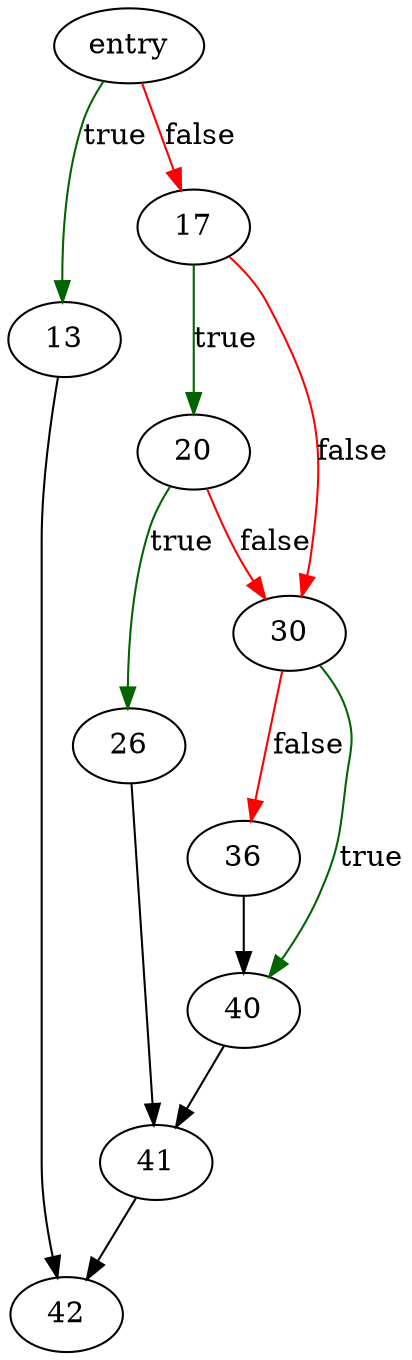 digraph "sqlite3BinaryCompareCollSeq" {
	// Node definitions.
	3 [label=entry];
	13;
	17;
	20;
	26;
	30;
	36;
	40;
	41;
	42;

	// Edge definitions.
	3 -> 13 [
		color=darkgreen
		label=true
	];
	3 -> 17 [
		color=red
		label=false
	];
	13 -> 42;
	17 -> 20 [
		color=darkgreen
		label=true
	];
	17 -> 30 [
		color=red
		label=false
	];
	20 -> 26 [
		color=darkgreen
		label=true
	];
	20 -> 30 [
		color=red
		label=false
	];
	26 -> 41;
	30 -> 36 [
		color=red
		label=false
	];
	30 -> 40 [
		color=darkgreen
		label=true
	];
	36 -> 40;
	40 -> 41;
	41 -> 42;
}